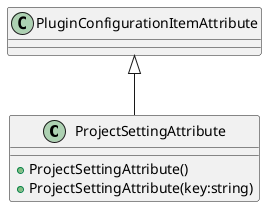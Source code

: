 @startuml
class ProjectSettingAttribute {
    + ProjectSettingAttribute()
    + ProjectSettingAttribute(key:string)
}
PluginConfigurationItemAttribute <|-- ProjectSettingAttribute
@enduml
